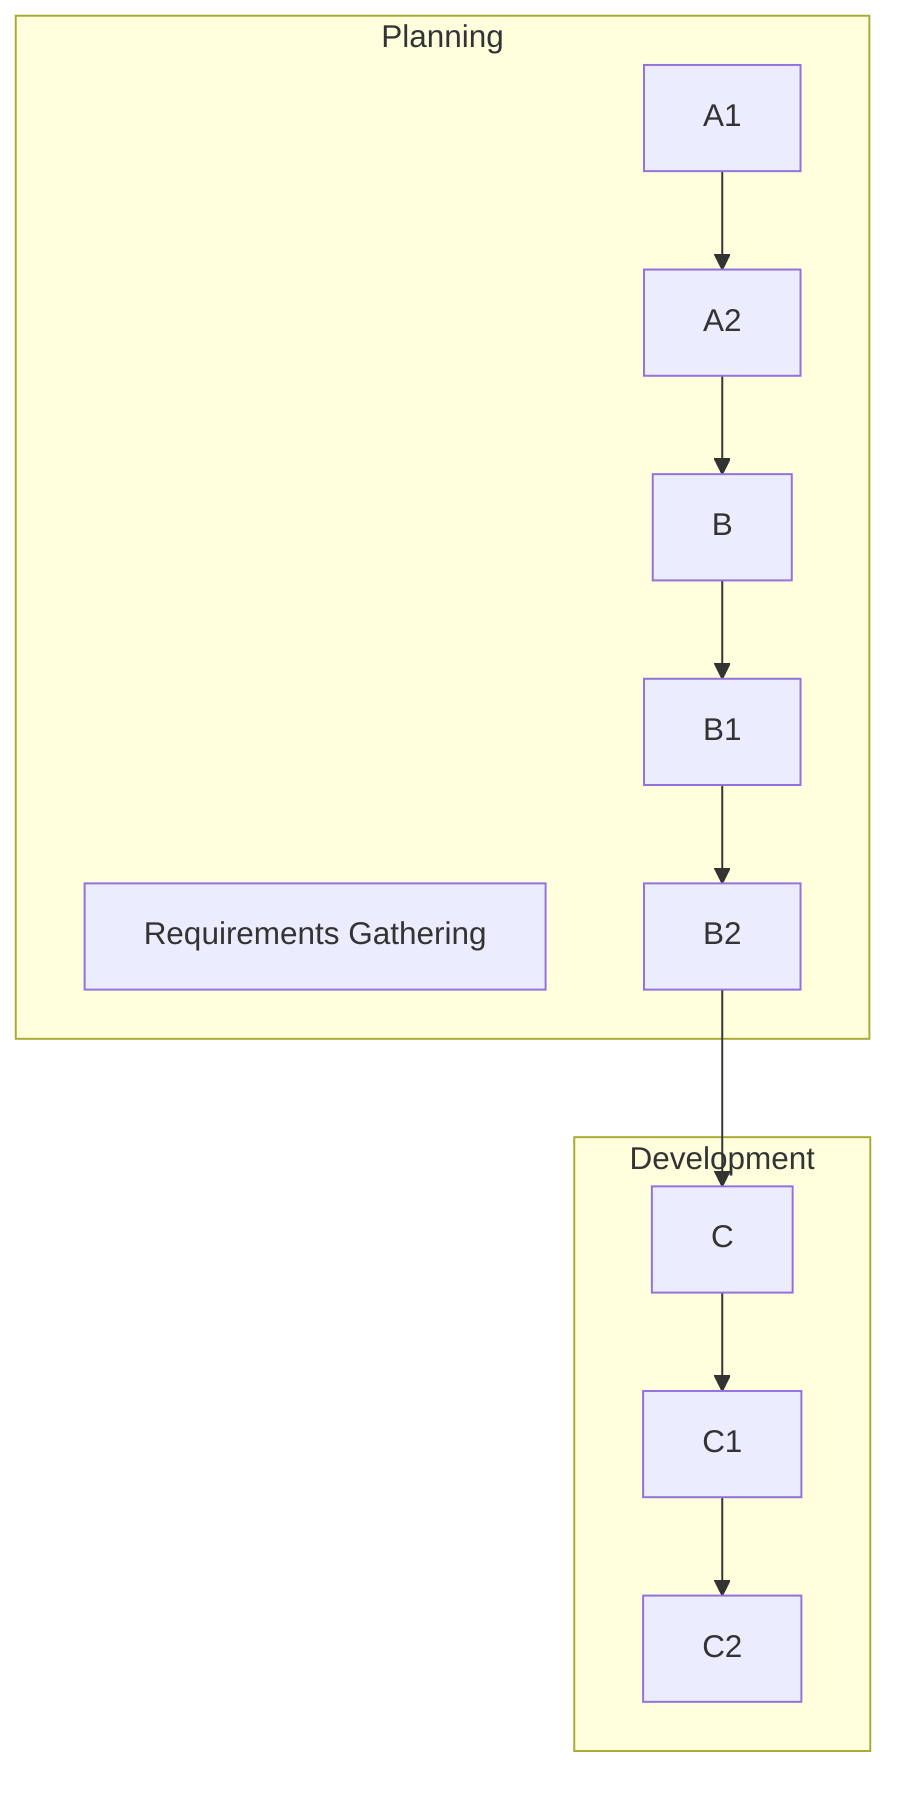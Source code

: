 flowchart TD
    A[Requirements Gathering]
    A1
    A2
    B
    B1
    B2
    C
    C1
    C2
    A1 --> A2
    A2 --> B
    B --> B1
    B1 --> B2
    B2 --> C
    C --> C1
    C1 --> C2
    subgraph Planning
        A
        A1
        A2
        B
        B1
        B2
    end
    subgraph Development
        C
        C1
        C2
    end